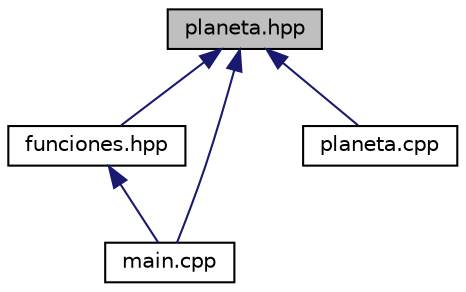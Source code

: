 digraph "planeta.hpp"
{
 // LATEX_PDF_SIZE
  edge [fontname="Helvetica",fontsize="10",labelfontname="Helvetica",labelfontsize="10"];
  node [fontname="Helvetica",fontsize="10",shape=record];
  Node1 [label="planeta.hpp",height=0.2,width=0.4,color="black", fillcolor="grey75", style="filled", fontcolor="black",tooltip="Se realizan las declaraciones de la clase Planeta, sus métdos y atributos."];
  Node1 -> Node2 [dir="back",color="midnightblue",fontsize="10",style="solid",fontname="Helvetica"];
  Node2 [label="funciones.hpp",height=0.2,width=0.4,color="black", fillcolor="white", style="filled",URL="$funciones_8hpp.html",tooltip="Se realizan las definiciones de las funciones utilizadas en el programa."];
  Node2 -> Node3 [dir="back",color="midnightblue",fontsize="10",style="solid",fontname="Helvetica"];
  Node3 [label="main.cpp",height=0.2,width=0.4,color="black", fillcolor="white", style="filled",URL="$main_8cpp.html",tooltip="En este archivo se definen las variables necesarias para el funcionamiento principal del programa y s..."];
  Node1 -> Node3 [dir="back",color="midnightblue",fontsize="10",style="solid",fontname="Helvetica"];
  Node1 -> Node4 [dir="back",color="midnightblue",fontsize="10",style="solid",fontname="Helvetica"];
  Node4 [label="planeta.cpp",height=0.2,width=0.4,color="black", fillcolor="white", style="filled",URL="$planeta_8cpp.html",tooltip="Se realizan las definiciones de la clase Planeta, sus métdos y atributos."];
}
